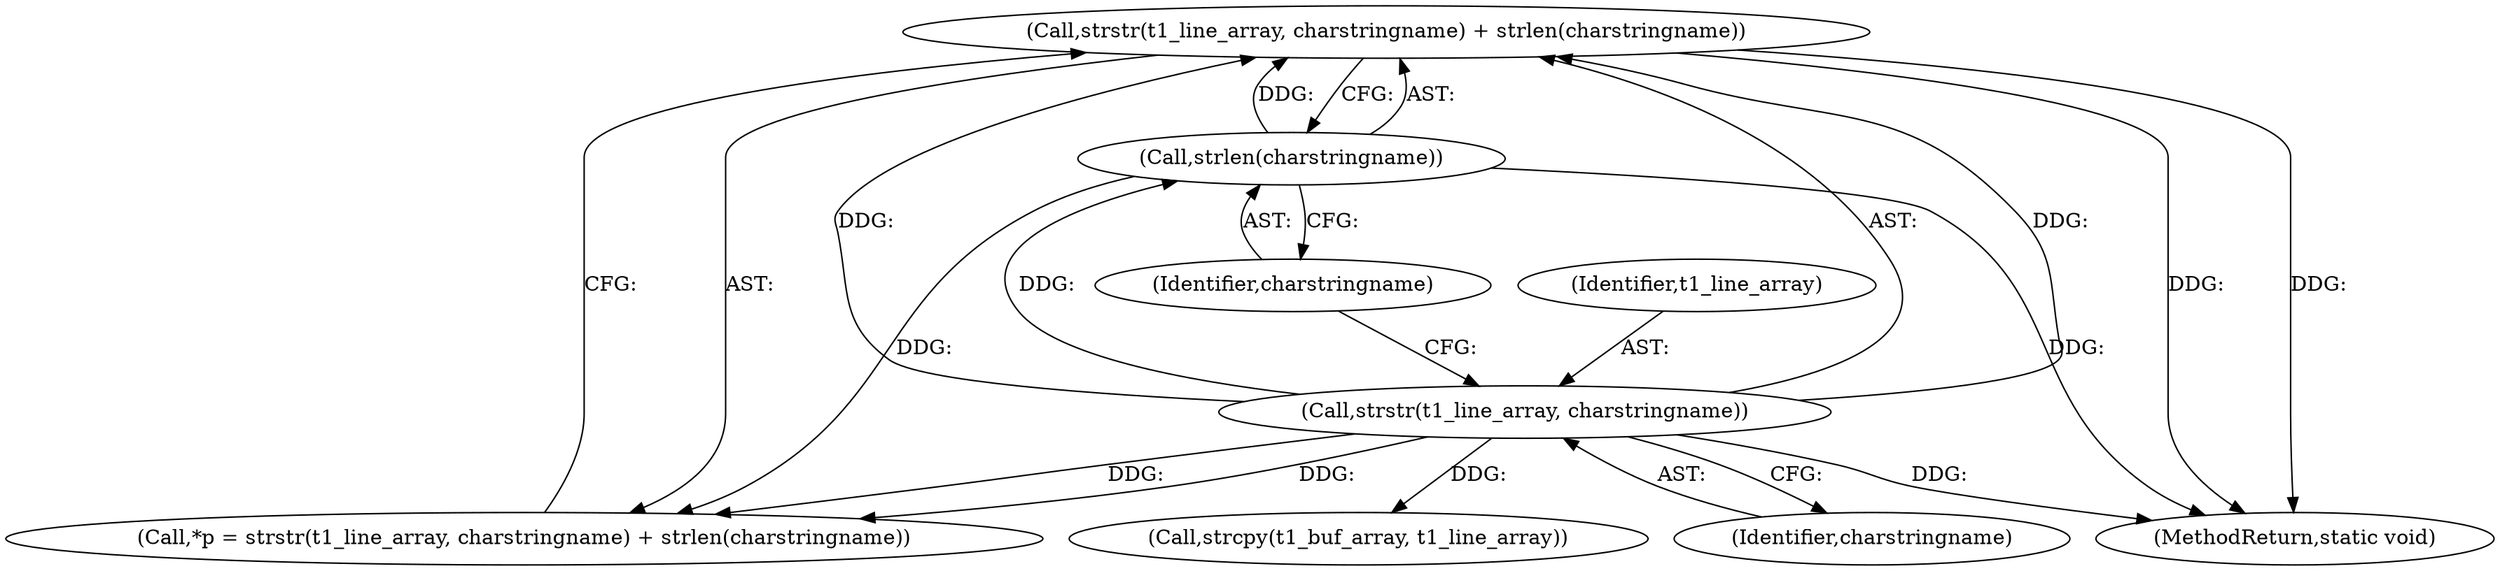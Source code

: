 digraph "0_texlive-source_6ed0077520e2b0da1fd060c7f88db7b2e6068e4c_0@API" {
"1000107" [label="(Call,strstr(t1_line_array, charstringname) + strlen(charstringname))"];
"1000108" [label="(Call,strstr(t1_line_array, charstringname))"];
"1000111" [label="(Call,strlen(charstringname))"];
"1000109" [label="(Identifier,t1_line_array)"];
"1000105" [label="(Call,*p = strstr(t1_line_array, charstringname) + strlen(charstringname))"];
"1000110" [label="(Identifier,charstringname)"];
"1000112" [label="(Identifier,charstringname)"];
"1000111" [label="(Call,strlen(charstringname))"];
"1000123" [label="(Call,strcpy(t1_buf_array, t1_line_array))"];
"1000108" [label="(Call,strstr(t1_line_array, charstringname))"];
"1000154" [label="(MethodReturn,static void)"];
"1000107" [label="(Call,strstr(t1_line_array, charstringname) + strlen(charstringname))"];
"1000107" -> "1000105"  [label="AST: "];
"1000107" -> "1000111"  [label="CFG: "];
"1000108" -> "1000107"  [label="AST: "];
"1000111" -> "1000107"  [label="AST: "];
"1000105" -> "1000107"  [label="CFG: "];
"1000107" -> "1000154"  [label="DDG: "];
"1000107" -> "1000154"  [label="DDG: "];
"1000108" -> "1000107"  [label="DDG: "];
"1000108" -> "1000107"  [label="DDG: "];
"1000111" -> "1000107"  [label="DDG: "];
"1000108" -> "1000110"  [label="CFG: "];
"1000109" -> "1000108"  [label="AST: "];
"1000110" -> "1000108"  [label="AST: "];
"1000112" -> "1000108"  [label="CFG: "];
"1000108" -> "1000154"  [label="DDG: "];
"1000108" -> "1000105"  [label="DDG: "];
"1000108" -> "1000105"  [label="DDG: "];
"1000108" -> "1000111"  [label="DDG: "];
"1000108" -> "1000123"  [label="DDG: "];
"1000111" -> "1000112"  [label="CFG: "];
"1000112" -> "1000111"  [label="AST: "];
"1000111" -> "1000154"  [label="DDG: "];
"1000111" -> "1000105"  [label="DDG: "];
}
